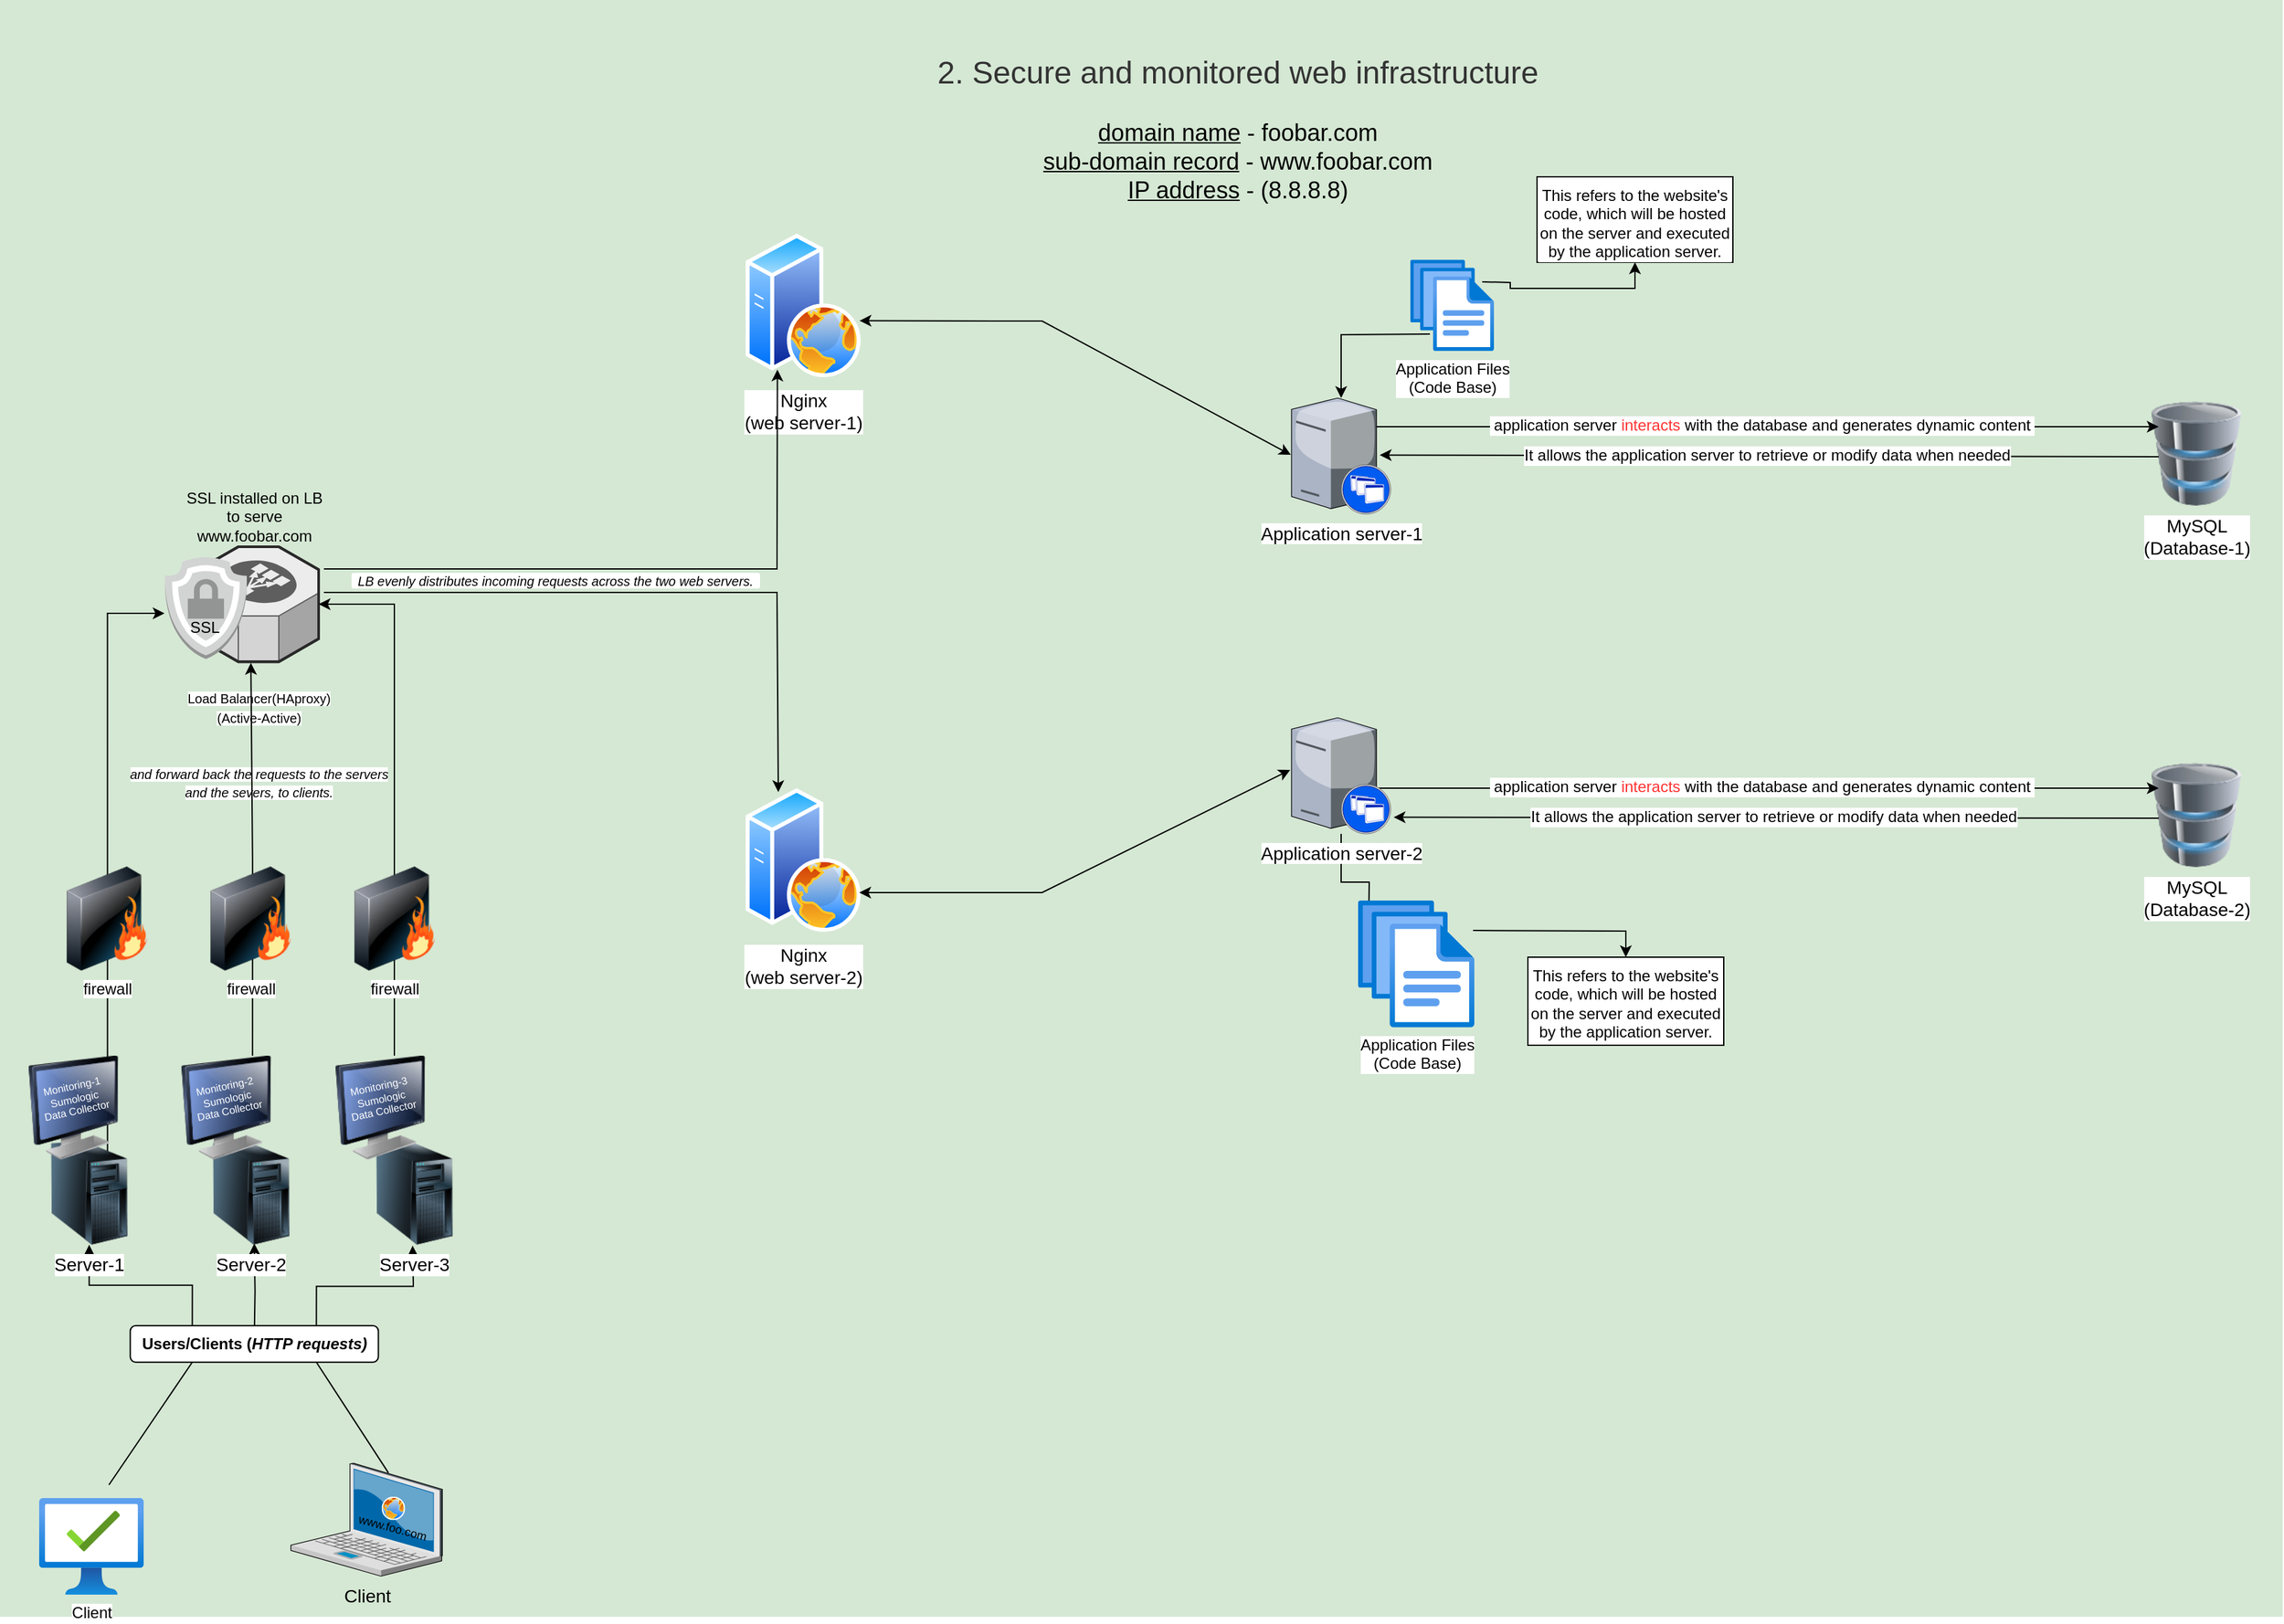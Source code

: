 <mxfile version="22.1.17" type="github">
  <diagram id="C5RBs43oDa-KdzZeNtuy" name="Page-1">
    <mxGraphModel dx="1467" dy="723" grid="1" gridSize="10" guides="1" tooltips="1" connect="1" arrows="1" fold="1" page="1" pageScale="1" pageWidth="827" pageHeight="1169" math="0" shadow="0">
      <root>
        <mxCell id="WIyWlLk6GJQsqaUBKTNV-0" />
        <mxCell id="WIyWlLk6GJQsqaUBKTNV-1" parent="WIyWlLk6GJQsqaUBKTNV-0" />
        <mxCell id="R22uzPUmE0PmxV476rB4-1" value="" style="rounded=0;whiteSpace=wrap;html=1;fillColor=#d5e8d4;strokeColor=none;movable=0;resizable=0;rotatable=0;deletable=0;editable=0;locked=1;connectable=0;" vertex="1" parent="WIyWlLk6GJQsqaUBKTNV-1">
          <mxGeometry x="420" y="60" width="1748" height="1239" as="geometry" />
        </mxCell>
        <mxCell id="R22uzPUmE0PmxV476rB4-2" value="&lt;font style=&quot;font-size: 14px;&quot;&gt;Nginx&lt;br&gt;(web server-2)&lt;/font&gt;" style="image;aspect=fixed;perimeter=ellipsePerimeter;html=1;align=center;shadow=0;dashed=0;spacingTop=3;image=img/lib/active_directory/web_server.svg;" vertex="1" parent="WIyWlLk6GJQsqaUBKTNV-1">
          <mxGeometry x="991" y="664" width="88" height="110" as="geometry" />
        </mxCell>
        <mxCell id="R22uzPUmE0PmxV476rB4-3" value="&lt;font style=&quot;font-size: 10px; background-color: rgb(255, 255, 255);&quot;&gt;&lt;br&gt;Load Balancer(HAproxy)&lt;br style=&quot;border-color: var(--border-color);&quot;&gt;(Active-Active)&lt;br style=&quot;border-color: var(--border-color);&quot;&gt;&lt;i style=&quot;border-color: var(--border-color);&quot;&gt;&lt;br style=&quot;border-color: var(--border-color);&quot;&gt;&lt;br style=&quot;border-color: var(--border-color);&quot;&gt;and forward back the requests to the servers&lt;br style=&quot;border-color: var(--border-color);&quot;&gt;and the severs, to clients.&lt;/i&gt;&lt;br&gt;&lt;/font&gt;" style="verticalLabelPosition=bottom;html=1;verticalAlign=top;strokeWidth=1;align=center;outlineConnect=0;dashed=0;outlineConnect=0;shape=mxgraph.aws3d.elasticLoadBalancing;fillColor=#ECECEC;strokeColor=#5E5E5E;aspect=fixed;" vertex="1" parent="WIyWlLk6GJQsqaUBKTNV-1">
          <mxGeometry x="572" y="479" width="92" height="88.17" as="geometry" />
        </mxCell>
        <mxCell id="R22uzPUmE0PmxV476rB4-4" value="&lt;font style=&quot;font-size: 14px;&quot;&gt;Nginx&lt;br&gt;(web server-1)&lt;/font&gt;" style="image;aspect=fixed;perimeter=ellipsePerimeter;html=1;align=center;shadow=0;dashed=0;spacingTop=3;image=img/lib/active_directory/web_server.svg;" vertex="1" parent="WIyWlLk6GJQsqaUBKTNV-1">
          <mxGeometry x="991" y="239" width="88" height="110" as="geometry" />
        </mxCell>
        <mxCell id="R22uzPUmE0PmxV476rB4-5" value="" style="outlineConnect=0;dashed=0;verticalLabelPosition=bottom;verticalAlign=top;align=center;html=1;shape=mxgraph.aws3.ssl_padlock;fillColor=#D2D3D3;gradientColor=none;" vertex="1" parent="WIyWlLk6GJQsqaUBKTNV-1">
          <mxGeometry x="546" y="487" width="63" height="78" as="geometry" />
        </mxCell>
        <mxCell id="R22uzPUmE0PmxV476rB4-6" value="" style="endArrow=classic;startArrow=classic;html=1;rounded=0;exitX=0.991;exitY=0.607;exitDx=0;exitDy=0;exitPerimeter=0;entryX=-0.007;entryY=0.489;entryDx=0;entryDy=0;entryPerimeter=0;" edge="1" parent="WIyWlLk6GJQsqaUBKTNV-1" source="R22uzPUmE0PmxV476rB4-4" target="R22uzPUmE0PmxV476rB4-18">
          <mxGeometry width="50" height="50" relative="1" as="geometry">
            <mxPoint x="1076.0" y="345" as="sourcePoint" />
            <mxPoint x="1358" y="430" as="targetPoint" />
            <Array as="points">
              <mxPoint x="1218" y="306" />
            </Array>
          </mxGeometry>
        </mxCell>
        <mxCell id="R22uzPUmE0PmxV476rB4-7" value="&lt;div style=&quot;border-color: var(--border-color); font-size: 14px;&quot;&gt;&lt;font style=&quot;border-color: var(--border-color); background-color: initial; color: rgb(51, 51, 51); font-size: 24px;&quot;&gt;2. Secure and monitored we&lt;/font&gt;&lt;font style=&quot;border-color: var(--border-color); background-color: initial; color: rgb(51, 51, 51); font-size: 24px;&quot;&gt;b infrastructure&lt;/font&gt;&lt;br style=&quot;border-color: var(--border-color);&quot;&gt;&lt;/div&gt;&lt;div style=&quot;border-color: var(--border-color); font-size: 14px;&quot;&gt;&lt;font style=&quot;border-color: var(--border-color); font-size: 18px;&quot;&gt;&lt;br style=&quot;border-color: var(--border-color);&quot;&gt;&lt;/font&gt;&lt;/div&gt;&lt;div style=&quot;border-color: var(--border-color); font-size: 14px;&quot;&gt;&lt;font style=&quot;border-color: var(--border-color); font-size: 18px;&quot;&gt;&lt;u style=&quot;border-color: var(--border-color);&quot;&gt;domain name&lt;/u&gt;&amp;nbsp;- foobar.com&lt;/font&gt;&lt;/div&gt;&lt;div style=&quot;border-color: var(--border-color); font-size: 14px;&quot;&gt;&lt;font style=&quot;border-color: var(--border-color); font-size: 18px;&quot;&gt;&lt;u style=&quot;border-color: var(--border-color);&quot;&gt;sub-domain record&lt;/u&gt;&amp;nbsp;- www.foobar.com&lt;/font&gt;&lt;/div&gt;&lt;div style=&quot;border-color: var(--border-color); font-size: 14px;&quot;&gt;&lt;font style=&quot;border-color: var(--border-color); font-size: 18px;&quot;&gt;&lt;u style=&quot;border-color: var(--border-color);&quot;&gt;IP address&lt;/u&gt;&amp;nbsp;- (8.8.8.8&lt;font style=&quot;border-color: var(--border-color);&quot;&gt;)&lt;/font&gt;&lt;/font&gt;&lt;/div&gt;" style="text;html=1;strokeColor=none;fillColor=none;align=center;verticalAlign=middle;whiteSpace=wrap;rounded=0;" vertex="1" parent="WIyWlLk6GJQsqaUBKTNV-1">
          <mxGeometry x="1098" y="79" width="540" height="160" as="geometry" />
        </mxCell>
        <mxCell id="R22uzPUmE0PmxV476rB4-8" value="" style="edgeStyle=orthogonalEdgeStyle;rounded=0;orthogonalLoop=1;jettySize=auto;html=1;" edge="1" parent="WIyWlLk6GJQsqaUBKTNV-1" target="R22uzPUmE0PmxV476rB4-18">
          <mxGeometry relative="1" as="geometry">
            <mxPoint x="1515" y="316" as="sourcePoint" />
          </mxGeometry>
        </mxCell>
        <mxCell id="R22uzPUmE0PmxV476rB4-9" value="" style="edgeStyle=orthogonalEdgeStyle;rounded=0;orthogonalLoop=1;jettySize=auto;html=1;" edge="1" parent="WIyWlLk6GJQsqaUBKTNV-1" target="R22uzPUmE0PmxV476rB4-11">
          <mxGeometry relative="1" as="geometry">
            <mxPoint x="1555" y="276" as="sourcePoint" />
          </mxGeometry>
        </mxCell>
        <mxCell id="R22uzPUmE0PmxV476rB4-11" value="This refers to the website&#39;s code, which will be hosted on the server and executed by the application server." style="whiteSpace=wrap;html=1;verticalAlign=top;labelBackgroundColor=default;" vertex="1" parent="WIyWlLk6GJQsqaUBKTNV-1">
          <mxGeometry x="1597" y="195.5" width="150" height="65.5" as="geometry" />
        </mxCell>
        <mxCell id="R22uzPUmE0PmxV476rB4-12" value="&lt;font style=&quot;font-size: 14px;&quot;&gt;MySQL &lt;br&gt;(Database-1)&lt;/font&gt;" style="image;html=1;image=img/lib/clip_art/computers/Database_128x128.png" vertex="1" parent="WIyWlLk6GJQsqaUBKTNV-1">
          <mxGeometry x="2062" y="367.5" width="80" height="80" as="geometry" />
        </mxCell>
        <mxCell id="R22uzPUmE0PmxV476rB4-13" value="" style="endArrow=classic;html=1;rounded=0;exitX=0.727;exitY=0.273;exitDx=0;exitDy=0;exitPerimeter=0;entryX=0.138;entryY=0.244;entryDx=0;entryDy=0;entryPerimeter=0;strokeWidth=1;" edge="1" parent="WIyWlLk6GJQsqaUBKTNV-1" target="R22uzPUmE0PmxV476rB4-12">
          <mxGeometry width="50" height="50" relative="1" as="geometry">
            <mxPoint x="1464" y="387" as="sourcePoint" />
            <mxPoint x="1955" y="387" as="targetPoint" />
          </mxGeometry>
        </mxCell>
        <mxCell id="R22uzPUmE0PmxV476rB4-14" value="&lt;font style=&quot;font-size: 12px;&quot;&gt;&lt;font style=&quot;&quot; color=&quot;#ff3333&quot;&gt;&amp;nbsp;&lt;/font&gt;application server&amp;nbsp;&lt;font style=&quot;&quot; color=&quot;#ff3333&quot;&gt;interacts&lt;/font&gt; with the database and generates dynamic content&amp;nbsp;&lt;/font&gt;" style="edgeLabel;html=1;align=center;verticalAlign=middle;resizable=0;points=[];" vertex="1" connectable="0" parent="R22uzPUmE0PmxV476rB4-13">
          <mxGeometry x="-0.216" y="-1" relative="1" as="geometry">
            <mxPoint x="66" y="-2" as="offset" />
          </mxGeometry>
        </mxCell>
        <mxCell id="R22uzPUmE0PmxV476rB4-15" value="" style="endArrow=classic;html=1;rounded=0;exitX=0.138;exitY=0.531;exitDx=0;exitDy=0;exitPerimeter=0;entryX=0.889;entryY=0.491;entryDx=0;entryDy=0;entryPerimeter=0;strokeWidth=1;" edge="1" parent="WIyWlLk6GJQsqaUBKTNV-1" source="R22uzPUmE0PmxV476rB4-12" target="R22uzPUmE0PmxV476rB4-18">
          <mxGeometry width="50" height="50" relative="1" as="geometry">
            <mxPoint x="1955" y="409" as="sourcePoint" />
            <mxPoint x="1464" y="409" as="targetPoint" />
          </mxGeometry>
        </mxCell>
        <mxCell id="R22uzPUmE0PmxV476rB4-16" value="&lt;font style=&quot;font-size: 12px;&quot;&gt;It allows the application server to retrieve or modify data when needed&lt;/font&gt;" style="edgeLabel;html=1;align=center;verticalAlign=middle;resizable=0;points=[];" vertex="1" connectable="0" parent="R22uzPUmE0PmxV476rB4-15">
          <mxGeometry x="-0.216" y="-1" relative="1" as="geometry">
            <mxPoint x="-66" as="offset" />
          </mxGeometry>
        </mxCell>
        <mxCell id="R22uzPUmE0PmxV476rB4-17" style="edgeStyle=orthogonalEdgeStyle;rounded=0;orthogonalLoop=1;jettySize=auto;html=1;exitX=0.5;exitY=1;exitDx=0;exitDy=0;" edge="1" parent="WIyWlLk6GJQsqaUBKTNV-1">
          <mxGeometry relative="1" as="geometry">
            <mxPoint x="1515" y="316" as="sourcePoint" />
            <mxPoint x="1515" y="316" as="targetPoint" />
          </mxGeometry>
        </mxCell>
        <mxCell id="R22uzPUmE0PmxV476rB4-18" value="&lt;span style=&quot;background-color: rgb(255, 255, 255);&quot;&gt;Application server-1&lt;/span&gt;" style="verticalLabelPosition=bottom;aspect=fixed;html=1;verticalAlign=top;strokeColor=none;shape=mxgraph.citrix.xenapp_server;fillColor=#66B2FF;gradientColor=#0066CC;fontSize=14;" vertex="1" parent="WIyWlLk6GJQsqaUBKTNV-1">
          <mxGeometry x="1409" y="365" width="76" height="89" as="geometry" />
        </mxCell>
        <mxCell id="R22uzPUmE0PmxV476rB4-19" value="" style="edgeStyle=orthogonalEdgeStyle;rounded=0;orthogonalLoop=1;jettySize=auto;html=1;" edge="1" parent="WIyWlLk6GJQsqaUBKTNV-1" target="R22uzPUmE0PmxV476rB4-21">
          <mxGeometry relative="1" as="geometry">
            <mxPoint x="1548" y="773" as="sourcePoint" />
          </mxGeometry>
        </mxCell>
        <mxCell id="R22uzPUmE0PmxV476rB4-21" value="This refers to the website&#39;s code, which will be hosted on the server and executed by the application server." style="whiteSpace=wrap;html=1;verticalAlign=top;labelBackgroundColor=default;" vertex="1" parent="WIyWlLk6GJQsqaUBKTNV-1">
          <mxGeometry x="1590" y="793.5" width="150" height="67.5" as="geometry" />
        </mxCell>
        <mxCell id="R22uzPUmE0PmxV476rB4-22" value="&lt;font style=&quot;font-size: 14px;&quot;&gt;MySQL &lt;br&gt;(Database-2)&lt;/font&gt;" style="image;html=1;image=img/lib/clip_art/computers/Database_128x128.png" vertex="1" parent="WIyWlLk6GJQsqaUBKTNV-1">
          <mxGeometry x="2062" y="644.5" width="80" height="80" as="geometry" />
        </mxCell>
        <mxCell id="R22uzPUmE0PmxV476rB4-23" value="" style="endArrow=classic;html=1;rounded=0;exitX=0.727;exitY=0.273;exitDx=0;exitDy=0;exitPerimeter=0;entryX=0.138;entryY=0.244;entryDx=0;entryDy=0;entryPerimeter=0;strokeWidth=1;" edge="1" parent="WIyWlLk6GJQsqaUBKTNV-1" target="R22uzPUmE0PmxV476rB4-22">
          <mxGeometry width="50" height="50" relative="1" as="geometry">
            <mxPoint x="1464" y="664" as="sourcePoint" />
            <mxPoint x="1955" y="664" as="targetPoint" />
          </mxGeometry>
        </mxCell>
        <mxCell id="R22uzPUmE0PmxV476rB4-24" value="&lt;font style=&quot;font-size: 12px;&quot;&gt;&lt;font style=&quot;&quot; color=&quot;#ff3333&quot;&gt;&amp;nbsp;&lt;/font&gt;application server&amp;nbsp;&lt;font style=&quot;&quot; color=&quot;#ff3333&quot;&gt;interacts&lt;/font&gt; with the database and generates dynamic content&amp;nbsp;&lt;/font&gt;" style="edgeLabel;html=1;align=center;verticalAlign=middle;resizable=0;points=[];" vertex="1" connectable="0" parent="R22uzPUmE0PmxV476rB4-23">
          <mxGeometry x="-0.216" y="-1" relative="1" as="geometry">
            <mxPoint x="66" y="-2" as="offset" />
          </mxGeometry>
        </mxCell>
        <mxCell id="R22uzPUmE0PmxV476rB4-25" value="" style="endArrow=classic;html=1;rounded=0;exitX=0.138;exitY=0.531;exitDx=0;exitDy=0;exitPerimeter=0;entryX=1.029;entryY=0.857;entryDx=0;entryDy=0;entryPerimeter=0;strokeWidth=1;" edge="1" parent="WIyWlLk6GJQsqaUBKTNV-1" source="R22uzPUmE0PmxV476rB4-22" target="R22uzPUmE0PmxV476rB4-29">
          <mxGeometry width="50" height="50" relative="1" as="geometry">
            <mxPoint x="1955" y="686" as="sourcePoint" />
            <mxPoint x="1464" y="686" as="targetPoint" />
          </mxGeometry>
        </mxCell>
        <mxCell id="R22uzPUmE0PmxV476rB4-26" value="&lt;font style=&quot;font-size: 12px;&quot;&gt;It allows the application server to retrieve or modify data when needed&lt;/font&gt;" style="edgeLabel;html=1;align=center;verticalAlign=middle;resizable=0;points=[];" vertex="1" connectable="0" parent="R22uzPUmE0PmxV476rB4-25">
          <mxGeometry x="-0.216" y="-1" relative="1" as="geometry">
            <mxPoint x="-66" as="offset" />
          </mxGeometry>
        </mxCell>
        <mxCell id="R22uzPUmE0PmxV476rB4-27" style="edgeStyle=orthogonalEdgeStyle;rounded=0;orthogonalLoop=1;jettySize=auto;html=1;exitX=0.5;exitY=1;exitDx=0;exitDy=0;" edge="1" parent="WIyWlLk6GJQsqaUBKTNV-1">
          <mxGeometry relative="1" as="geometry">
            <mxPoint x="1508" y="813" as="sourcePoint" />
            <mxPoint x="1508" y="813" as="targetPoint" />
          </mxGeometry>
        </mxCell>
        <mxCell id="R22uzPUmE0PmxV476rB4-28" style="edgeStyle=orthogonalEdgeStyle;rounded=0;orthogonalLoop=1;jettySize=auto;html=1;entryX=0;entryY=0.5;entryDx=0;entryDy=0;" edge="1" parent="WIyWlLk6GJQsqaUBKTNV-1" source="R22uzPUmE0PmxV476rB4-29">
          <mxGeometry relative="1" as="geometry">
            <mxPoint x="1468" y="773" as="targetPoint" />
          </mxGeometry>
        </mxCell>
        <mxCell id="R22uzPUmE0PmxV476rB4-29" value="&lt;span style=&quot;background-color: rgb(255, 255, 255);&quot;&gt;Application server-2&lt;/span&gt;" style="verticalLabelPosition=bottom;aspect=fixed;html=1;verticalAlign=top;strokeColor=none;shape=mxgraph.citrix.xenapp_server;fillColor=#66B2FF;gradientColor=#0066CC;fontSize=14;" vertex="1" parent="WIyWlLk6GJQsqaUBKTNV-1">
          <mxGeometry x="1409" y="610" width="76" height="89" as="geometry" />
        </mxCell>
        <mxCell id="R22uzPUmE0PmxV476rB4-30" style="edgeStyle=none;rounded=0;html=1;startSize=10;endSize=10;jettySize=auto;orthogonalLoop=1;fontSize=14;endArrow=none;endFill=0;strokeWidth=1;exitX=0.644;exitY=0.085;exitDx=0;exitDy=0;exitPerimeter=0;entryX=0.75;entryY=1;entryDx=0;entryDy=0;" edge="1" parent="WIyWlLk6GJQsqaUBKTNV-1" source="R22uzPUmE0PmxV476rB4-31" target="R22uzPUmE0PmxV476rB4-37">
          <mxGeometry relative="1" as="geometry">
            <mxPoint x="613.75" y="992.86" as="targetPoint" />
          </mxGeometry>
        </mxCell>
        <mxCell id="R22uzPUmE0PmxV476rB4-31" value="Client" style="verticalLabelPosition=bottom;aspect=fixed;html=1;verticalAlign=top;strokeColor=none;shape=mxgraph.citrix.laptop_2;fillColor=#66B2FF;gradientColor=#0066CC;fontSize=14;" vertex="1" parent="WIyWlLk6GJQsqaUBKTNV-1">
          <mxGeometry x="642.75" y="1181.36" width="116" height="86.5" as="geometry" />
        </mxCell>
        <mxCell id="R22uzPUmE0PmxV476rB4-32" style="edgeStyle=none;rounded=0;html=1;startSize=10;endSize=10;jettySize=auto;orthogonalLoop=1;fontSize=14;endArrow=none;endFill=0;strokeWidth=1;exitX=0.693;exitY=0.286;exitDx=0;exitDy=0;exitPerimeter=0;entryX=0.25;entryY=1;entryDx=0;entryDy=0;" edge="1" parent="WIyWlLk6GJQsqaUBKTNV-1" target="R22uzPUmE0PmxV476rB4-37">
          <mxGeometry relative="1" as="geometry">
            <mxPoint x="503.427" y="1197.888" as="sourcePoint" />
            <mxPoint x="613.75" y="992.86" as="targetPoint" />
          </mxGeometry>
        </mxCell>
        <mxCell id="R22uzPUmE0PmxV476rB4-34" style="edgeStyle=orthogonalEdgeStyle;rounded=0;orthogonalLoop=1;jettySize=auto;html=1;exitX=0.25;exitY=0;exitDx=0;exitDy=0;" edge="1" parent="WIyWlLk6GJQsqaUBKTNV-1" source="R22uzPUmE0PmxV476rB4-37" target="R22uzPUmE0PmxV476rB4-45">
          <mxGeometry relative="1" as="geometry" />
        </mxCell>
        <mxCell id="R22uzPUmE0PmxV476rB4-35" style="edgeStyle=orthogonalEdgeStyle;rounded=0;orthogonalLoop=1;jettySize=auto;html=1;exitX=0.75;exitY=0;exitDx=0;exitDy=0;entryX=0.197;entryY=1.001;entryDx=0;entryDy=0;entryPerimeter=0;" edge="1" parent="WIyWlLk6GJQsqaUBKTNV-1" source="R22uzPUmE0PmxV476rB4-37">
          <mxGeometry relative="1" as="geometry">
            <mxPoint x="736" y="1014.56" as="targetPoint" />
          </mxGeometry>
        </mxCell>
        <mxCell id="R22uzPUmE0PmxV476rB4-36" style="edgeStyle=orthogonalEdgeStyle;rounded=0;orthogonalLoop=1;jettySize=auto;html=1;exitX=0.5;exitY=0;exitDx=0;exitDy=0;entryX=0.531;entryY=0.875;entryDx=0;entryDy=0;entryPerimeter=0;" edge="1" parent="WIyWlLk6GJQsqaUBKTNV-1">
          <mxGeometry relative="1" as="geometry">
            <mxPoint x="614.75" y="1084.86" as="sourcePoint" />
            <mxPoint x="614.73" y="1012.86" as="targetPoint" />
          </mxGeometry>
        </mxCell>
        <mxCell id="R22uzPUmE0PmxV476rB4-37" value="&lt;b&gt;Users/Clients (&lt;i&gt;HTTP requests)&lt;/i&gt;&lt;br&gt;&lt;/b&gt;" style="rounded=1;whiteSpace=wrap;html=1;" vertex="1" parent="WIyWlLk6GJQsqaUBKTNV-1">
          <mxGeometry x="519.75" y="1075.86" width="190" height="28" as="geometry" />
        </mxCell>
        <mxCell id="R22uzPUmE0PmxV476rB4-38" value="&lt;font style=&quot;font-size: 9px;&quot;&gt;www.foo.com&lt;/font&gt;" style="text;html=1;strokeColor=none;fillColor=none;align=center;verticalAlign=middle;whiteSpace=wrap;rounded=0;rotation=15;" vertex="1" parent="WIyWlLk6GJQsqaUBKTNV-1">
          <mxGeometry x="696.75" y="1221.86" width="48.37" height="16.55" as="geometry" />
        </mxCell>
        <mxCell id="R22uzPUmE0PmxV476rB4-39" value="" style="image;aspect=fixed;perimeter=ellipsePerimeter;html=1;align=center;shadow=0;dashed=0;spacingTop=3;image=img/lib/active_directory/internet_globe.svg;" vertex="1" parent="WIyWlLk6GJQsqaUBKTNV-1">
          <mxGeometry x="712.25" y="1206.86" width="18" height="18" as="geometry" />
        </mxCell>
        <mxCell id="R22uzPUmE0PmxV476rB4-42" style="edgeStyle=orthogonalEdgeStyle;rounded=0;orthogonalLoop=1;jettySize=auto;html=1;exitX=0.75;exitY=0;exitDx=0;exitDy=0;entryX=0.436;entryY=0.919;entryDx=0;entryDy=0;entryPerimeter=0;" edge="1" parent="WIyWlLk6GJQsqaUBKTNV-1" source="R22uzPUmE0PmxV476rB4-51">
          <mxGeometry relative="1" as="geometry">
            <mxPoint x="612.25" y="857.86" as="sourcePoint" />
            <mxPoint x="612.112" y="568.028" as="targetPoint" />
          </mxGeometry>
        </mxCell>
        <mxCell id="R22uzPUmE0PmxV476rB4-43" value="&lt;font style=&quot;font-size: 14px;&quot;&gt;Server-3&lt;/font&gt;" style="image;html=1;image=img/lib/clip_art/computers/Server_Tower_128x128.png" vertex="1" parent="WIyWlLk6GJQsqaUBKTNV-1">
          <mxGeometry x="697.25" y="933.86" width="80" height="80" as="geometry" />
        </mxCell>
        <mxCell id="R22uzPUmE0PmxV476rB4-44" style="edgeStyle=orthogonalEdgeStyle;rounded=0;orthogonalLoop=1;jettySize=auto;html=1;exitX=0.676;exitY=0.125;exitDx=0;exitDy=0;exitPerimeter=0;" edge="1" parent="WIyWlLk6GJQsqaUBKTNV-1" source="R22uzPUmE0PmxV476rB4-45" target="R22uzPUmE0PmxV476rB4-5">
          <mxGeometry relative="1" as="geometry">
            <mxPoint x="502.303" y="849.86" as="sourcePoint" />
            <mxPoint x="578.25" y="628.03" as="targetPoint" />
            <Array as="points">
              <mxPoint x="502" y="530" />
            </Array>
          </mxGeometry>
        </mxCell>
        <mxCell id="R22uzPUmE0PmxV476rB4-45" value="&lt;font style=&quot;font-size: 14px;&quot;&gt;Server-1&lt;/font&gt;" style="image;html=1;image=img/lib/clip_art/computers/Server_Tower_128x128.png" vertex="1" parent="WIyWlLk6GJQsqaUBKTNV-1">
          <mxGeometry x="448.25" y="933.86" width="80" height="80" as="geometry" />
        </mxCell>
        <mxCell id="R22uzPUmE0PmxV476rB4-46" value="&lt;font style=&quot;font-size: 14px;&quot;&gt;Server-2&lt;/font&gt;" style="image;html=1;image=img/lib/clip_art/computers/Server_Tower_128x128.png" vertex="1" parent="WIyWlLk6GJQsqaUBKTNV-1">
          <mxGeometry x="572.25" y="933.86" width="80" height="80" as="geometry" />
        </mxCell>
        <mxCell id="R22uzPUmE0PmxV476rB4-47" value="" style="group" vertex="1" connectable="0" parent="WIyWlLk6GJQsqaUBKTNV-1">
          <mxGeometry x="434.997" y="869" width="84.726" height="80.0" as="geometry" />
        </mxCell>
        <mxCell id="R22uzPUmE0PmxV476rB4-48" value="" style="image;html=1;image=img/lib/clip_art/computers/Monitor_128x128.png" vertex="1" parent="R22uzPUmE0PmxV476rB4-47">
          <mxGeometry x="1.363" width="80" height="80" as="geometry" />
        </mxCell>
        <mxCell id="R22uzPUmE0PmxV476rB4-49" value="&lt;font style=&quot;font-size: 8px;&quot;&gt;Monitoring-1&lt;br&gt;Sumologic&lt;br&gt;Data&amp;nbsp;Collector&lt;br&gt;&lt;/font&gt;" style="text;html=1;strokeColor=none;fillColor=none;align=center;verticalAlign=middle;whiteSpace=wrap;rounded=0;fontSize=6;fontColor=#FFFFFF;rotation=-12;" vertex="1" parent="R22uzPUmE0PmxV476rB4-47">
          <mxGeometry x="2.363" y="17.36" width="80" height="31.14" as="geometry" />
        </mxCell>
        <mxCell id="R22uzPUmE0PmxV476rB4-50" value="" style="group" vertex="1" connectable="0" parent="WIyWlLk6GJQsqaUBKTNV-1">
          <mxGeometry x="552" y="869" width="84.726" height="80.0" as="geometry" />
        </mxCell>
        <mxCell id="R22uzPUmE0PmxV476rB4-51" value="" style="image;html=1;image=img/lib/clip_art/computers/Monitor_128x128.png" vertex="1" parent="R22uzPUmE0PmxV476rB4-50">
          <mxGeometry x="1.363" width="80" height="80" as="geometry" />
        </mxCell>
        <mxCell id="R22uzPUmE0PmxV476rB4-52" value="&lt;font style=&quot;font-size: 8px;&quot;&gt;Monitoring-2&lt;br&gt;Sumologic&lt;br&gt;Data&amp;nbsp;Collector&lt;br&gt;&lt;/font&gt;" style="text;html=1;strokeColor=none;fillColor=none;align=center;verticalAlign=middle;whiteSpace=wrap;rounded=0;fontSize=6;fontColor=#FFFFFF;rotation=-12;" vertex="1" parent="R22uzPUmE0PmxV476rB4-50">
          <mxGeometry x="2.363" y="17.36" width="80" height="31.14" as="geometry" />
        </mxCell>
        <mxCell id="R22uzPUmE0PmxV476rB4-53" value="" style="group" vertex="1" connectable="0" parent="WIyWlLk6GJQsqaUBKTNV-1">
          <mxGeometry x="669.997" y="869" width="84.726" height="80.0" as="geometry" />
        </mxCell>
        <mxCell id="R22uzPUmE0PmxV476rB4-54" value="" style="image;html=1;image=img/lib/clip_art/computers/Monitor_128x128.png" vertex="1" parent="R22uzPUmE0PmxV476rB4-53">
          <mxGeometry x="1.363" width="80" height="80" as="geometry" />
        </mxCell>
        <mxCell id="R22uzPUmE0PmxV476rB4-55" value="&lt;font style=&quot;font-size: 8px;&quot;&gt;Monitoring-3&lt;br&gt;Sumologic&lt;br&gt;Data&amp;nbsp;Collector&lt;br&gt;&lt;/font&gt;" style="text;html=1;strokeColor=none;fillColor=none;align=center;verticalAlign=middle;whiteSpace=wrap;rounded=0;fontSize=6;fontColor=#FFFFFF;rotation=-12;" vertex="1" parent="R22uzPUmE0PmxV476rB4-53">
          <mxGeometry x="2.363" y="17.36" width="80" height="31.14" as="geometry" />
        </mxCell>
        <mxCell id="R22uzPUmE0PmxV476rB4-56" value="SSL installed on LB&lt;br style=&quot;border-color: var(--border-color);&quot;&gt;&lt;span style=&quot;&quot;&gt;to serve&lt;/span&gt;&lt;br style=&quot;border-color: var(--border-color);&quot;&gt;&lt;span style=&quot;&quot;&gt;www.foobar.com&lt;/span&gt;" style="text;html=1;strokeColor=none;fillColor=none;align=center;verticalAlign=middle;whiteSpace=wrap;rounded=0;" vertex="1" parent="WIyWlLk6GJQsqaUBKTNV-1">
          <mxGeometry x="549.75" y="441" width="130" height="30" as="geometry" />
        </mxCell>
        <mxCell id="R22uzPUmE0PmxV476rB4-57" value="SSL" style="text;html=1;strokeColor=none;fillColor=none;align=center;verticalAlign=middle;whiteSpace=wrap;rounded=0;" vertex="1" parent="WIyWlLk6GJQsqaUBKTNV-1">
          <mxGeometry x="546.5" y="526" width="60" height="30" as="geometry" />
        </mxCell>
        <mxCell id="R22uzPUmE0PmxV476rB4-58" value="" style="edgeStyle=orthogonalEdgeStyle;rounded=0;orthogonalLoop=1;jettySize=auto;html=1;" edge="1" parent="WIyWlLk6GJQsqaUBKTNV-1" source="R22uzPUmE0PmxV476rB4-54" target="R22uzPUmE0PmxV476rB4-3">
          <mxGeometry relative="1" as="geometry">
            <mxPoint x="722.25" y="849.86" as="sourcePoint" />
            <mxPoint x="664" y="523" as="targetPoint" />
            <Array as="points">
              <mxPoint x="722" y="523" />
            </Array>
          </mxGeometry>
        </mxCell>
        <mxCell id="R22uzPUmE0PmxV476rB4-59" value="firewall" style="image;html=1;image=img/lib/clip_art/networking/Firewall_128x128.png" vertex="1" parent="WIyWlLk6GJQsqaUBKTNV-1">
          <mxGeometry x="572" y="724" width="80" height="80" as="geometry" />
        </mxCell>
        <mxCell id="R22uzPUmE0PmxV476rB4-60" value="firewall" style="image;html=1;image=img/lib/clip_art/networking/Firewall_128x128.png" vertex="1" parent="WIyWlLk6GJQsqaUBKTNV-1">
          <mxGeometry x="461.93" y="724" width="80" height="80" as="geometry" />
        </mxCell>
        <mxCell id="R22uzPUmE0PmxV476rB4-61" value="firewall" style="image;html=1;image=img/lib/clip_art/networking/Firewall_128x128.png" vertex="1" parent="WIyWlLk6GJQsqaUBKTNV-1">
          <mxGeometry x="682.25" y="724" width="80" height="80" as="geometry" />
        </mxCell>
        <mxCell id="R22uzPUmE0PmxV476rB4-62" value="" style="endArrow=classic;startArrow=classic;html=1;rounded=0;exitX=0.991;exitY=0.607;exitDx=0;exitDy=0;exitPerimeter=0;entryX=-0.013;entryY=0.449;entryDx=0;entryDy=0;entryPerimeter=0;" edge="1" parent="WIyWlLk6GJQsqaUBKTNV-1" target="R22uzPUmE0PmxV476rB4-29">
          <mxGeometry width="50" height="50" relative="1" as="geometry">
            <mxPoint x="1078" y="744" as="sourcePoint" />
            <mxPoint x="1358" y="620" as="targetPoint" />
            <Array as="points">
              <mxPoint x="1218" y="744" />
            </Array>
          </mxGeometry>
        </mxCell>
        <mxCell id="R22uzPUmE0PmxV476rB4-63" value="" style="endArrow=classic;html=1;rounded=0;entryX=0.25;entryY=1;entryDx=0;entryDy=0;" edge="1" parent="WIyWlLk6GJQsqaUBKTNV-1" target="R22uzPUmE0PmxV476rB4-4">
          <mxGeometry width="50" height="50" relative="1" as="geometry">
            <mxPoint x="668" y="496" as="sourcePoint" />
            <mxPoint x="1015" y="416" as="targetPoint" />
            <Array as="points">
              <mxPoint x="1015" y="496" />
            </Array>
          </mxGeometry>
        </mxCell>
        <mxCell id="R22uzPUmE0PmxV476rB4-64" value="" style="endArrow=classic;html=1;rounded=0;entryX=0.25;entryY=1;entryDx=0;entryDy=0;" edge="1" parent="WIyWlLk6GJQsqaUBKTNV-1">
          <mxGeometry width="50" height="50" relative="1" as="geometry">
            <mxPoint x="668.0" y="514.0" as="sourcePoint" />
            <mxPoint x="1016.0" y="667.0" as="targetPoint" />
            <Array as="points">
              <mxPoint x="1015.0" y="514.0" />
            </Array>
          </mxGeometry>
        </mxCell>
        <mxCell id="R22uzPUmE0PmxV476rB4-65" value="&lt;i style=&quot;border-color: var(--border-color); font-size: 10px;&quot;&gt;LB evenly distributes incoming requests across the two web servers.&lt;/i&gt;" style="text;html=1;strokeColor=none;fillColor=default;align=center;verticalAlign=middle;whiteSpace=wrap;rounded=1;fontSize=10;" vertex="1" parent="WIyWlLk6GJQsqaUBKTNV-1">
          <mxGeometry x="689.25" y="499" width="312.75" height="12" as="geometry" />
        </mxCell>
        <mxCell id="R22uzPUmE0PmxV476rB4-66" value="Client" style="image;aspect=fixed;html=1;points=[];align=center;fontSize=12;image=img/lib/azure2/management_governance/Managed_Desktop.svg;" vertex="1" parent="WIyWlLk6GJQsqaUBKTNV-1">
          <mxGeometry x="450" y="1207.82" width="80" height="74.35" as="geometry" />
        </mxCell>
        <mxCell id="R22uzPUmE0PmxV476rB4-67" value="Application Files&lt;br style=&quot;border-color: var(--border-color);&quot;&gt;(Code Base)" style="image;aspect=fixed;html=1;points=[];align=center;fontSize=12;image=img/lib/azure2/general/Files.svg;" vertex="1" parent="WIyWlLk6GJQsqaUBKTNV-1">
          <mxGeometry x="1500" y="259" width="64" height="70" as="geometry" />
        </mxCell>
        <mxCell id="R22uzPUmE0PmxV476rB4-68" value="Application Files&lt;br style=&quot;border-color: var(--border-color);&quot;&gt;(Code Base)" style="image;aspect=fixed;html=1;points=[];align=center;fontSize=12;image=img/lib/azure2/general/Files.svg;" vertex="1" parent="WIyWlLk6GJQsqaUBKTNV-1">
          <mxGeometry x="1460" y="750" width="89" height="97.34" as="geometry" />
        </mxCell>
      </root>
    </mxGraphModel>
  </diagram>
</mxfile>

